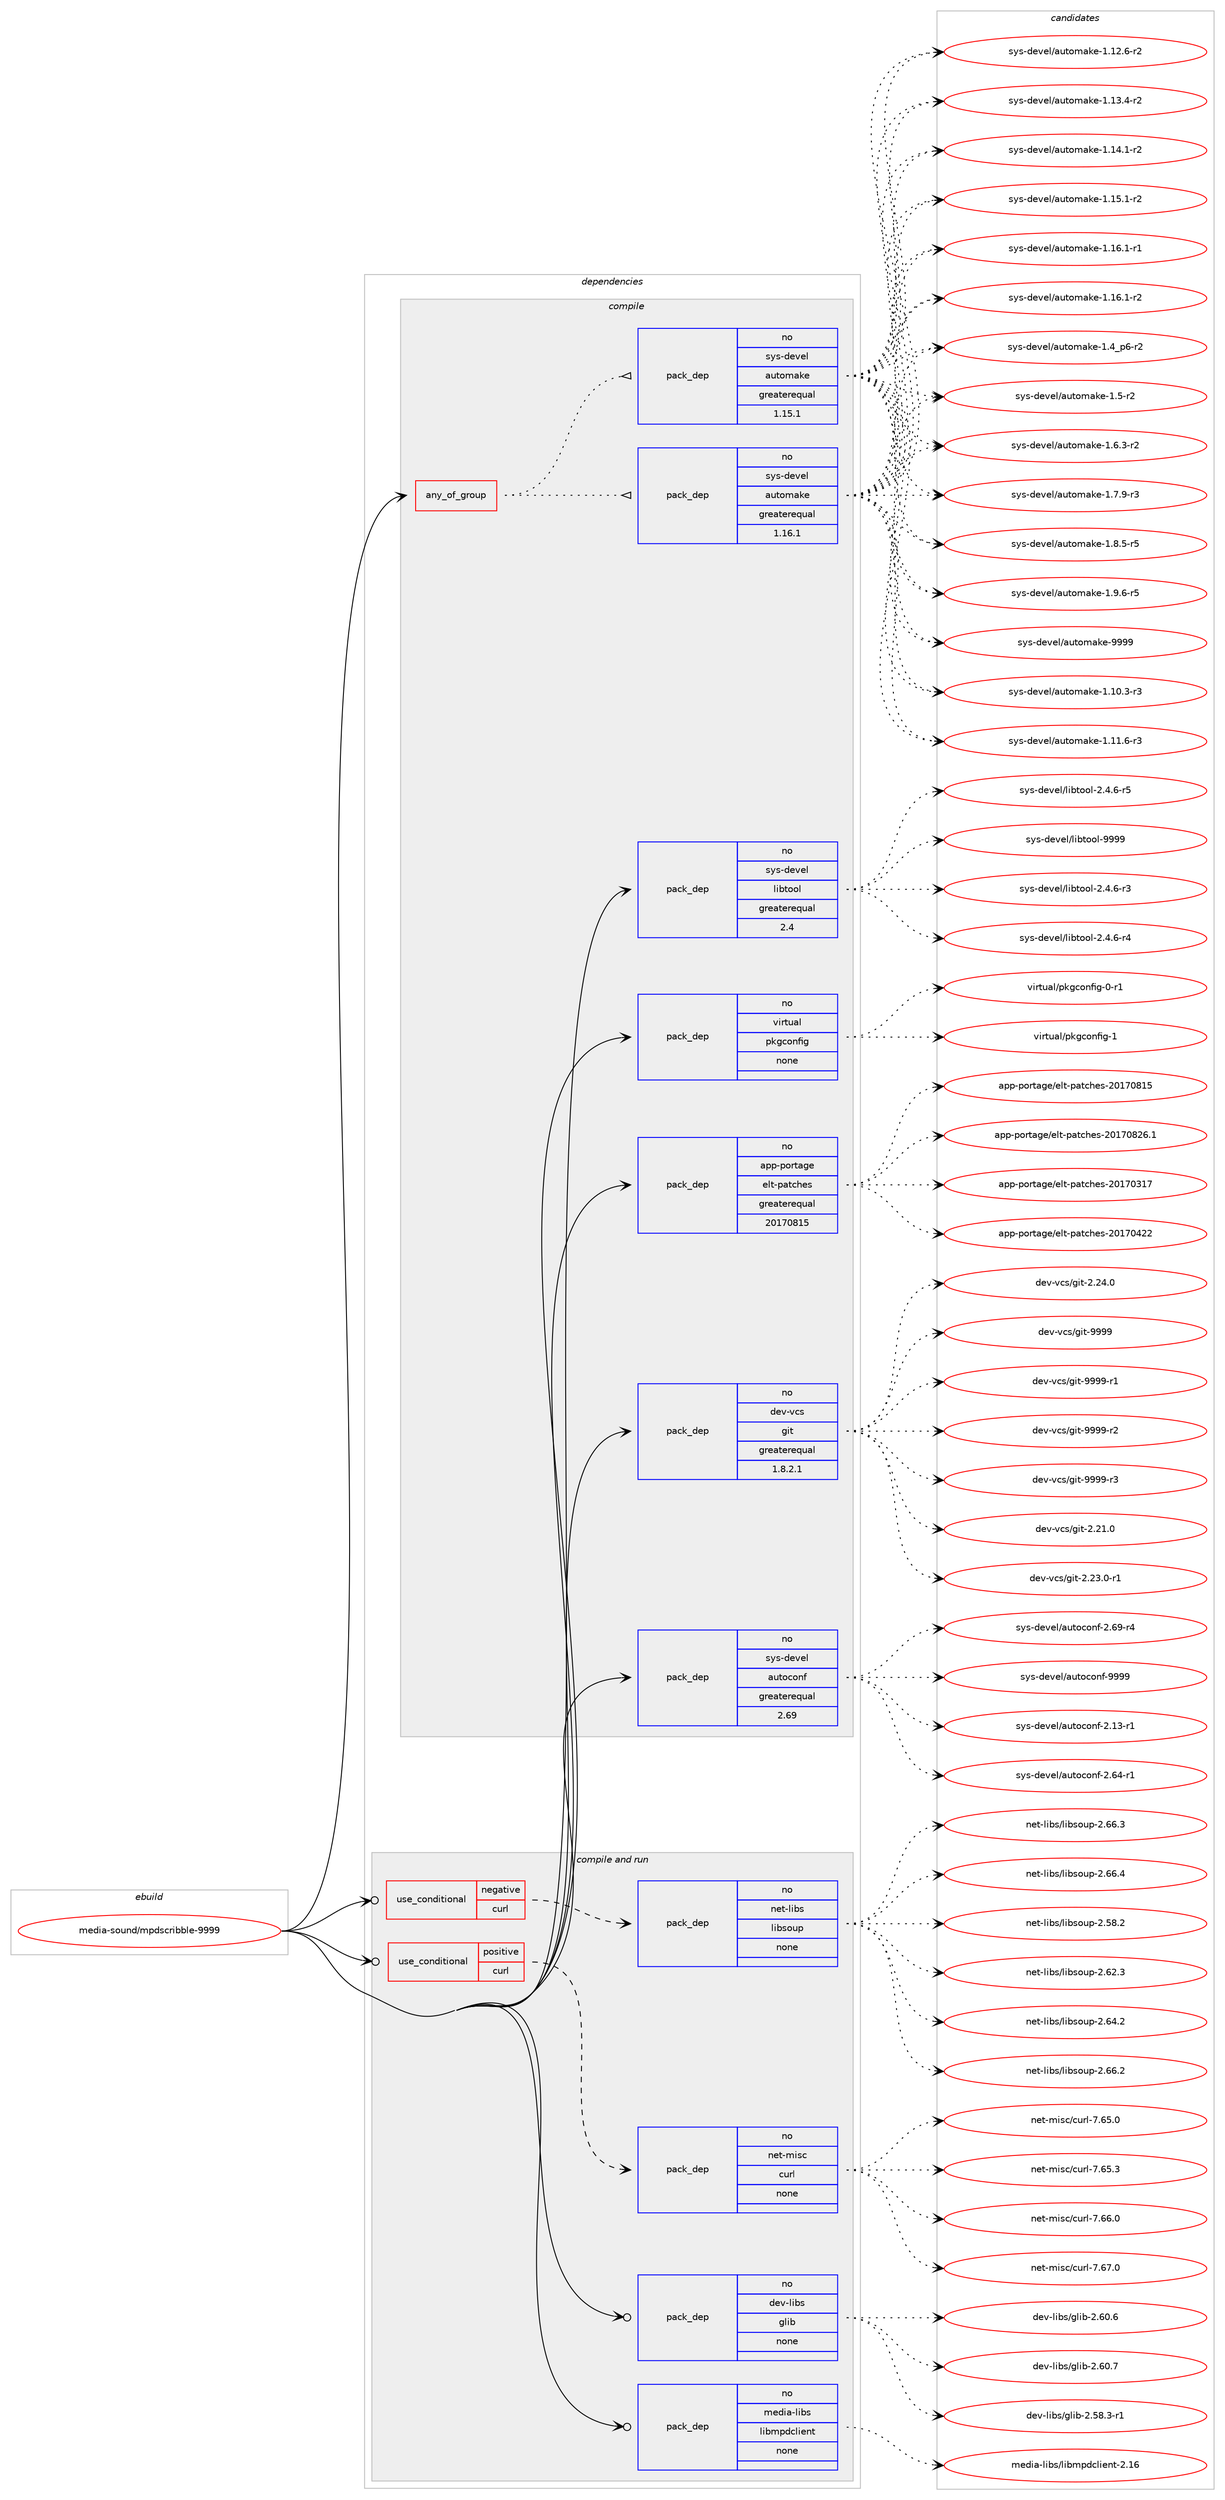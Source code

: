 digraph prolog {

# *************
# Graph options
# *************

newrank=true;
concentrate=true;
compound=true;
graph [rankdir=LR,fontname=Helvetica,fontsize=10,ranksep=1.5];#, ranksep=2.5, nodesep=0.2];
edge  [arrowhead=vee];
node  [fontname=Helvetica,fontsize=10];

# **********
# The ebuild
# **********

subgraph cluster_leftcol {
color=gray;
rank=same;
label=<<i>ebuild</i>>;
id [label="media-sound/mpdscribble-9999", color=red, width=4, href="../media-sound/mpdscribble-9999.svg"];
}

# ****************
# The dependencies
# ****************

subgraph cluster_midcol {
color=gray;
label=<<i>dependencies</i>>;
subgraph cluster_compile {
fillcolor="#eeeeee";
style=filled;
label=<<i>compile</i>>;
subgraph any13546 {
dependency801117 [label=<<TABLE BORDER="0" CELLBORDER="1" CELLSPACING="0" CELLPADDING="4"><TR><TD CELLPADDING="10">any_of_group</TD></TR></TABLE>>, shape=none, color=red];subgraph pack592574 {
dependency801118 [label=<<TABLE BORDER="0" CELLBORDER="1" CELLSPACING="0" CELLPADDING="4" WIDTH="220"><TR><TD ROWSPAN="6" CELLPADDING="30">pack_dep</TD></TR><TR><TD WIDTH="110">no</TD></TR><TR><TD>sys-devel</TD></TR><TR><TD>automake</TD></TR><TR><TD>greaterequal</TD></TR><TR><TD>1.16.1</TD></TR></TABLE>>, shape=none, color=blue];
}
dependency801117:e -> dependency801118:w [weight=20,style="dotted",arrowhead="oinv"];
subgraph pack592575 {
dependency801119 [label=<<TABLE BORDER="0" CELLBORDER="1" CELLSPACING="0" CELLPADDING="4" WIDTH="220"><TR><TD ROWSPAN="6" CELLPADDING="30">pack_dep</TD></TR><TR><TD WIDTH="110">no</TD></TR><TR><TD>sys-devel</TD></TR><TR><TD>automake</TD></TR><TR><TD>greaterequal</TD></TR><TR><TD>1.15.1</TD></TR></TABLE>>, shape=none, color=blue];
}
dependency801117:e -> dependency801119:w [weight=20,style="dotted",arrowhead="oinv"];
}
id:e -> dependency801117:w [weight=20,style="solid",arrowhead="vee"];
subgraph pack592576 {
dependency801120 [label=<<TABLE BORDER="0" CELLBORDER="1" CELLSPACING="0" CELLPADDING="4" WIDTH="220"><TR><TD ROWSPAN="6" CELLPADDING="30">pack_dep</TD></TR><TR><TD WIDTH="110">no</TD></TR><TR><TD>app-portage</TD></TR><TR><TD>elt-patches</TD></TR><TR><TD>greaterequal</TD></TR><TR><TD>20170815</TD></TR></TABLE>>, shape=none, color=blue];
}
id:e -> dependency801120:w [weight=20,style="solid",arrowhead="vee"];
subgraph pack592577 {
dependency801121 [label=<<TABLE BORDER="0" CELLBORDER="1" CELLSPACING="0" CELLPADDING="4" WIDTH="220"><TR><TD ROWSPAN="6" CELLPADDING="30">pack_dep</TD></TR><TR><TD WIDTH="110">no</TD></TR><TR><TD>dev-vcs</TD></TR><TR><TD>git</TD></TR><TR><TD>greaterequal</TD></TR><TR><TD>1.8.2.1</TD></TR></TABLE>>, shape=none, color=blue];
}
id:e -> dependency801121:w [weight=20,style="solid",arrowhead="vee"];
subgraph pack592578 {
dependency801122 [label=<<TABLE BORDER="0" CELLBORDER="1" CELLSPACING="0" CELLPADDING="4" WIDTH="220"><TR><TD ROWSPAN="6" CELLPADDING="30">pack_dep</TD></TR><TR><TD WIDTH="110">no</TD></TR><TR><TD>sys-devel</TD></TR><TR><TD>autoconf</TD></TR><TR><TD>greaterequal</TD></TR><TR><TD>2.69</TD></TR></TABLE>>, shape=none, color=blue];
}
id:e -> dependency801122:w [weight=20,style="solid",arrowhead="vee"];
subgraph pack592579 {
dependency801123 [label=<<TABLE BORDER="0" CELLBORDER="1" CELLSPACING="0" CELLPADDING="4" WIDTH="220"><TR><TD ROWSPAN="6" CELLPADDING="30">pack_dep</TD></TR><TR><TD WIDTH="110">no</TD></TR><TR><TD>sys-devel</TD></TR><TR><TD>libtool</TD></TR><TR><TD>greaterequal</TD></TR><TR><TD>2.4</TD></TR></TABLE>>, shape=none, color=blue];
}
id:e -> dependency801123:w [weight=20,style="solid",arrowhead="vee"];
subgraph pack592580 {
dependency801124 [label=<<TABLE BORDER="0" CELLBORDER="1" CELLSPACING="0" CELLPADDING="4" WIDTH="220"><TR><TD ROWSPAN="6" CELLPADDING="30">pack_dep</TD></TR><TR><TD WIDTH="110">no</TD></TR><TR><TD>virtual</TD></TR><TR><TD>pkgconfig</TD></TR><TR><TD>none</TD></TR><TR><TD></TD></TR></TABLE>>, shape=none, color=blue];
}
id:e -> dependency801124:w [weight=20,style="solid",arrowhead="vee"];
}
subgraph cluster_compileandrun {
fillcolor="#eeeeee";
style=filled;
label=<<i>compile and run</i>>;
subgraph cond194549 {
dependency801125 [label=<<TABLE BORDER="0" CELLBORDER="1" CELLSPACING="0" CELLPADDING="4"><TR><TD ROWSPAN="3" CELLPADDING="10">use_conditional</TD></TR><TR><TD>negative</TD></TR><TR><TD>curl</TD></TR></TABLE>>, shape=none, color=red];
subgraph pack592581 {
dependency801126 [label=<<TABLE BORDER="0" CELLBORDER="1" CELLSPACING="0" CELLPADDING="4" WIDTH="220"><TR><TD ROWSPAN="6" CELLPADDING="30">pack_dep</TD></TR><TR><TD WIDTH="110">no</TD></TR><TR><TD>net-libs</TD></TR><TR><TD>libsoup</TD></TR><TR><TD>none</TD></TR><TR><TD></TD></TR></TABLE>>, shape=none, color=blue];
}
dependency801125:e -> dependency801126:w [weight=20,style="dashed",arrowhead="vee"];
}
id:e -> dependency801125:w [weight=20,style="solid",arrowhead="odotvee"];
subgraph cond194550 {
dependency801127 [label=<<TABLE BORDER="0" CELLBORDER="1" CELLSPACING="0" CELLPADDING="4"><TR><TD ROWSPAN="3" CELLPADDING="10">use_conditional</TD></TR><TR><TD>positive</TD></TR><TR><TD>curl</TD></TR></TABLE>>, shape=none, color=red];
subgraph pack592582 {
dependency801128 [label=<<TABLE BORDER="0" CELLBORDER="1" CELLSPACING="0" CELLPADDING="4" WIDTH="220"><TR><TD ROWSPAN="6" CELLPADDING="30">pack_dep</TD></TR><TR><TD WIDTH="110">no</TD></TR><TR><TD>net-misc</TD></TR><TR><TD>curl</TD></TR><TR><TD>none</TD></TR><TR><TD></TD></TR></TABLE>>, shape=none, color=blue];
}
dependency801127:e -> dependency801128:w [weight=20,style="dashed",arrowhead="vee"];
}
id:e -> dependency801127:w [weight=20,style="solid",arrowhead="odotvee"];
subgraph pack592583 {
dependency801129 [label=<<TABLE BORDER="0" CELLBORDER="1" CELLSPACING="0" CELLPADDING="4" WIDTH="220"><TR><TD ROWSPAN="6" CELLPADDING="30">pack_dep</TD></TR><TR><TD WIDTH="110">no</TD></TR><TR><TD>dev-libs</TD></TR><TR><TD>glib</TD></TR><TR><TD>none</TD></TR><TR><TD></TD></TR></TABLE>>, shape=none, color=blue];
}
id:e -> dependency801129:w [weight=20,style="solid",arrowhead="odotvee"];
subgraph pack592584 {
dependency801130 [label=<<TABLE BORDER="0" CELLBORDER="1" CELLSPACING="0" CELLPADDING="4" WIDTH="220"><TR><TD ROWSPAN="6" CELLPADDING="30">pack_dep</TD></TR><TR><TD WIDTH="110">no</TD></TR><TR><TD>media-libs</TD></TR><TR><TD>libmpdclient</TD></TR><TR><TD>none</TD></TR><TR><TD></TD></TR></TABLE>>, shape=none, color=blue];
}
id:e -> dependency801130:w [weight=20,style="solid",arrowhead="odotvee"];
}
subgraph cluster_run {
fillcolor="#eeeeee";
style=filled;
label=<<i>run</i>>;
}
}

# **************
# The candidates
# **************

subgraph cluster_choices {
rank=same;
color=gray;
label=<<i>candidates</i>>;

subgraph choice592574 {
color=black;
nodesep=1;
choice11512111545100101118101108479711711611110997107101454946494846514511451 [label="sys-devel/automake-1.10.3-r3", color=red, width=4,href="../sys-devel/automake-1.10.3-r3.svg"];
choice11512111545100101118101108479711711611110997107101454946494946544511451 [label="sys-devel/automake-1.11.6-r3", color=red, width=4,href="../sys-devel/automake-1.11.6-r3.svg"];
choice11512111545100101118101108479711711611110997107101454946495046544511450 [label="sys-devel/automake-1.12.6-r2", color=red, width=4,href="../sys-devel/automake-1.12.6-r2.svg"];
choice11512111545100101118101108479711711611110997107101454946495146524511450 [label="sys-devel/automake-1.13.4-r2", color=red, width=4,href="../sys-devel/automake-1.13.4-r2.svg"];
choice11512111545100101118101108479711711611110997107101454946495246494511450 [label="sys-devel/automake-1.14.1-r2", color=red, width=4,href="../sys-devel/automake-1.14.1-r2.svg"];
choice11512111545100101118101108479711711611110997107101454946495346494511450 [label="sys-devel/automake-1.15.1-r2", color=red, width=4,href="../sys-devel/automake-1.15.1-r2.svg"];
choice11512111545100101118101108479711711611110997107101454946495446494511449 [label="sys-devel/automake-1.16.1-r1", color=red, width=4,href="../sys-devel/automake-1.16.1-r1.svg"];
choice11512111545100101118101108479711711611110997107101454946495446494511450 [label="sys-devel/automake-1.16.1-r2", color=red, width=4,href="../sys-devel/automake-1.16.1-r2.svg"];
choice115121115451001011181011084797117116111109971071014549465295112544511450 [label="sys-devel/automake-1.4_p6-r2", color=red, width=4,href="../sys-devel/automake-1.4_p6-r2.svg"];
choice11512111545100101118101108479711711611110997107101454946534511450 [label="sys-devel/automake-1.5-r2", color=red, width=4,href="../sys-devel/automake-1.5-r2.svg"];
choice115121115451001011181011084797117116111109971071014549465446514511450 [label="sys-devel/automake-1.6.3-r2", color=red, width=4,href="../sys-devel/automake-1.6.3-r2.svg"];
choice115121115451001011181011084797117116111109971071014549465546574511451 [label="sys-devel/automake-1.7.9-r3", color=red, width=4,href="../sys-devel/automake-1.7.9-r3.svg"];
choice115121115451001011181011084797117116111109971071014549465646534511453 [label="sys-devel/automake-1.8.5-r5", color=red, width=4,href="../sys-devel/automake-1.8.5-r5.svg"];
choice115121115451001011181011084797117116111109971071014549465746544511453 [label="sys-devel/automake-1.9.6-r5", color=red, width=4,href="../sys-devel/automake-1.9.6-r5.svg"];
choice115121115451001011181011084797117116111109971071014557575757 [label="sys-devel/automake-9999", color=red, width=4,href="../sys-devel/automake-9999.svg"];
dependency801118:e -> choice11512111545100101118101108479711711611110997107101454946494846514511451:w [style=dotted,weight="100"];
dependency801118:e -> choice11512111545100101118101108479711711611110997107101454946494946544511451:w [style=dotted,weight="100"];
dependency801118:e -> choice11512111545100101118101108479711711611110997107101454946495046544511450:w [style=dotted,weight="100"];
dependency801118:e -> choice11512111545100101118101108479711711611110997107101454946495146524511450:w [style=dotted,weight="100"];
dependency801118:e -> choice11512111545100101118101108479711711611110997107101454946495246494511450:w [style=dotted,weight="100"];
dependency801118:e -> choice11512111545100101118101108479711711611110997107101454946495346494511450:w [style=dotted,weight="100"];
dependency801118:e -> choice11512111545100101118101108479711711611110997107101454946495446494511449:w [style=dotted,weight="100"];
dependency801118:e -> choice11512111545100101118101108479711711611110997107101454946495446494511450:w [style=dotted,weight="100"];
dependency801118:e -> choice115121115451001011181011084797117116111109971071014549465295112544511450:w [style=dotted,weight="100"];
dependency801118:e -> choice11512111545100101118101108479711711611110997107101454946534511450:w [style=dotted,weight="100"];
dependency801118:e -> choice115121115451001011181011084797117116111109971071014549465446514511450:w [style=dotted,weight="100"];
dependency801118:e -> choice115121115451001011181011084797117116111109971071014549465546574511451:w [style=dotted,weight="100"];
dependency801118:e -> choice115121115451001011181011084797117116111109971071014549465646534511453:w [style=dotted,weight="100"];
dependency801118:e -> choice115121115451001011181011084797117116111109971071014549465746544511453:w [style=dotted,weight="100"];
dependency801118:e -> choice115121115451001011181011084797117116111109971071014557575757:w [style=dotted,weight="100"];
}
subgraph choice592575 {
color=black;
nodesep=1;
choice11512111545100101118101108479711711611110997107101454946494846514511451 [label="sys-devel/automake-1.10.3-r3", color=red, width=4,href="../sys-devel/automake-1.10.3-r3.svg"];
choice11512111545100101118101108479711711611110997107101454946494946544511451 [label="sys-devel/automake-1.11.6-r3", color=red, width=4,href="../sys-devel/automake-1.11.6-r3.svg"];
choice11512111545100101118101108479711711611110997107101454946495046544511450 [label="sys-devel/automake-1.12.6-r2", color=red, width=4,href="../sys-devel/automake-1.12.6-r2.svg"];
choice11512111545100101118101108479711711611110997107101454946495146524511450 [label="sys-devel/automake-1.13.4-r2", color=red, width=4,href="../sys-devel/automake-1.13.4-r2.svg"];
choice11512111545100101118101108479711711611110997107101454946495246494511450 [label="sys-devel/automake-1.14.1-r2", color=red, width=4,href="../sys-devel/automake-1.14.1-r2.svg"];
choice11512111545100101118101108479711711611110997107101454946495346494511450 [label="sys-devel/automake-1.15.1-r2", color=red, width=4,href="../sys-devel/automake-1.15.1-r2.svg"];
choice11512111545100101118101108479711711611110997107101454946495446494511449 [label="sys-devel/automake-1.16.1-r1", color=red, width=4,href="../sys-devel/automake-1.16.1-r1.svg"];
choice11512111545100101118101108479711711611110997107101454946495446494511450 [label="sys-devel/automake-1.16.1-r2", color=red, width=4,href="../sys-devel/automake-1.16.1-r2.svg"];
choice115121115451001011181011084797117116111109971071014549465295112544511450 [label="sys-devel/automake-1.4_p6-r2", color=red, width=4,href="../sys-devel/automake-1.4_p6-r2.svg"];
choice11512111545100101118101108479711711611110997107101454946534511450 [label="sys-devel/automake-1.5-r2", color=red, width=4,href="../sys-devel/automake-1.5-r2.svg"];
choice115121115451001011181011084797117116111109971071014549465446514511450 [label="sys-devel/automake-1.6.3-r2", color=red, width=4,href="../sys-devel/automake-1.6.3-r2.svg"];
choice115121115451001011181011084797117116111109971071014549465546574511451 [label="sys-devel/automake-1.7.9-r3", color=red, width=4,href="../sys-devel/automake-1.7.9-r3.svg"];
choice115121115451001011181011084797117116111109971071014549465646534511453 [label="sys-devel/automake-1.8.5-r5", color=red, width=4,href="../sys-devel/automake-1.8.5-r5.svg"];
choice115121115451001011181011084797117116111109971071014549465746544511453 [label="sys-devel/automake-1.9.6-r5", color=red, width=4,href="../sys-devel/automake-1.9.6-r5.svg"];
choice115121115451001011181011084797117116111109971071014557575757 [label="sys-devel/automake-9999", color=red, width=4,href="../sys-devel/automake-9999.svg"];
dependency801119:e -> choice11512111545100101118101108479711711611110997107101454946494846514511451:w [style=dotted,weight="100"];
dependency801119:e -> choice11512111545100101118101108479711711611110997107101454946494946544511451:w [style=dotted,weight="100"];
dependency801119:e -> choice11512111545100101118101108479711711611110997107101454946495046544511450:w [style=dotted,weight="100"];
dependency801119:e -> choice11512111545100101118101108479711711611110997107101454946495146524511450:w [style=dotted,weight="100"];
dependency801119:e -> choice11512111545100101118101108479711711611110997107101454946495246494511450:w [style=dotted,weight="100"];
dependency801119:e -> choice11512111545100101118101108479711711611110997107101454946495346494511450:w [style=dotted,weight="100"];
dependency801119:e -> choice11512111545100101118101108479711711611110997107101454946495446494511449:w [style=dotted,weight="100"];
dependency801119:e -> choice11512111545100101118101108479711711611110997107101454946495446494511450:w [style=dotted,weight="100"];
dependency801119:e -> choice115121115451001011181011084797117116111109971071014549465295112544511450:w [style=dotted,weight="100"];
dependency801119:e -> choice11512111545100101118101108479711711611110997107101454946534511450:w [style=dotted,weight="100"];
dependency801119:e -> choice115121115451001011181011084797117116111109971071014549465446514511450:w [style=dotted,weight="100"];
dependency801119:e -> choice115121115451001011181011084797117116111109971071014549465546574511451:w [style=dotted,weight="100"];
dependency801119:e -> choice115121115451001011181011084797117116111109971071014549465646534511453:w [style=dotted,weight="100"];
dependency801119:e -> choice115121115451001011181011084797117116111109971071014549465746544511453:w [style=dotted,weight="100"];
dependency801119:e -> choice115121115451001011181011084797117116111109971071014557575757:w [style=dotted,weight="100"];
}
subgraph choice592576 {
color=black;
nodesep=1;
choice97112112451121111141169710310147101108116451129711699104101115455048495548514955 [label="app-portage/elt-patches-20170317", color=red, width=4,href="../app-portage/elt-patches-20170317.svg"];
choice97112112451121111141169710310147101108116451129711699104101115455048495548525050 [label="app-portage/elt-patches-20170422", color=red, width=4,href="../app-portage/elt-patches-20170422.svg"];
choice97112112451121111141169710310147101108116451129711699104101115455048495548564953 [label="app-portage/elt-patches-20170815", color=red, width=4,href="../app-portage/elt-patches-20170815.svg"];
choice971121124511211111411697103101471011081164511297116991041011154550484955485650544649 [label="app-portage/elt-patches-20170826.1", color=red, width=4,href="../app-portage/elt-patches-20170826.1.svg"];
dependency801120:e -> choice97112112451121111141169710310147101108116451129711699104101115455048495548514955:w [style=dotted,weight="100"];
dependency801120:e -> choice97112112451121111141169710310147101108116451129711699104101115455048495548525050:w [style=dotted,weight="100"];
dependency801120:e -> choice97112112451121111141169710310147101108116451129711699104101115455048495548564953:w [style=dotted,weight="100"];
dependency801120:e -> choice971121124511211111411697103101471011081164511297116991041011154550484955485650544649:w [style=dotted,weight="100"];
}
subgraph choice592577 {
color=black;
nodesep=1;
choice10010111845118991154710310511645504650494648 [label="dev-vcs/git-2.21.0", color=red, width=4,href="../dev-vcs/git-2.21.0.svg"];
choice100101118451189911547103105116455046505146484511449 [label="dev-vcs/git-2.23.0-r1", color=red, width=4,href="../dev-vcs/git-2.23.0-r1.svg"];
choice10010111845118991154710310511645504650524648 [label="dev-vcs/git-2.24.0", color=red, width=4,href="../dev-vcs/git-2.24.0.svg"];
choice1001011184511899115471031051164557575757 [label="dev-vcs/git-9999", color=red, width=4,href="../dev-vcs/git-9999.svg"];
choice10010111845118991154710310511645575757574511449 [label="dev-vcs/git-9999-r1", color=red, width=4,href="../dev-vcs/git-9999-r1.svg"];
choice10010111845118991154710310511645575757574511450 [label="dev-vcs/git-9999-r2", color=red, width=4,href="../dev-vcs/git-9999-r2.svg"];
choice10010111845118991154710310511645575757574511451 [label="dev-vcs/git-9999-r3", color=red, width=4,href="../dev-vcs/git-9999-r3.svg"];
dependency801121:e -> choice10010111845118991154710310511645504650494648:w [style=dotted,weight="100"];
dependency801121:e -> choice100101118451189911547103105116455046505146484511449:w [style=dotted,weight="100"];
dependency801121:e -> choice10010111845118991154710310511645504650524648:w [style=dotted,weight="100"];
dependency801121:e -> choice1001011184511899115471031051164557575757:w [style=dotted,weight="100"];
dependency801121:e -> choice10010111845118991154710310511645575757574511449:w [style=dotted,weight="100"];
dependency801121:e -> choice10010111845118991154710310511645575757574511450:w [style=dotted,weight="100"];
dependency801121:e -> choice10010111845118991154710310511645575757574511451:w [style=dotted,weight="100"];
}
subgraph choice592578 {
color=black;
nodesep=1;
choice1151211154510010111810110847971171161119911111010245504649514511449 [label="sys-devel/autoconf-2.13-r1", color=red, width=4,href="../sys-devel/autoconf-2.13-r1.svg"];
choice1151211154510010111810110847971171161119911111010245504654524511449 [label="sys-devel/autoconf-2.64-r1", color=red, width=4,href="../sys-devel/autoconf-2.64-r1.svg"];
choice1151211154510010111810110847971171161119911111010245504654574511452 [label="sys-devel/autoconf-2.69-r4", color=red, width=4,href="../sys-devel/autoconf-2.69-r4.svg"];
choice115121115451001011181011084797117116111991111101024557575757 [label="sys-devel/autoconf-9999", color=red, width=4,href="../sys-devel/autoconf-9999.svg"];
dependency801122:e -> choice1151211154510010111810110847971171161119911111010245504649514511449:w [style=dotted,weight="100"];
dependency801122:e -> choice1151211154510010111810110847971171161119911111010245504654524511449:w [style=dotted,weight="100"];
dependency801122:e -> choice1151211154510010111810110847971171161119911111010245504654574511452:w [style=dotted,weight="100"];
dependency801122:e -> choice115121115451001011181011084797117116111991111101024557575757:w [style=dotted,weight="100"];
}
subgraph choice592579 {
color=black;
nodesep=1;
choice1151211154510010111810110847108105981161111111084550465246544511451 [label="sys-devel/libtool-2.4.6-r3", color=red, width=4,href="../sys-devel/libtool-2.4.6-r3.svg"];
choice1151211154510010111810110847108105981161111111084550465246544511452 [label="sys-devel/libtool-2.4.6-r4", color=red, width=4,href="../sys-devel/libtool-2.4.6-r4.svg"];
choice1151211154510010111810110847108105981161111111084550465246544511453 [label="sys-devel/libtool-2.4.6-r5", color=red, width=4,href="../sys-devel/libtool-2.4.6-r5.svg"];
choice1151211154510010111810110847108105981161111111084557575757 [label="sys-devel/libtool-9999", color=red, width=4,href="../sys-devel/libtool-9999.svg"];
dependency801123:e -> choice1151211154510010111810110847108105981161111111084550465246544511451:w [style=dotted,weight="100"];
dependency801123:e -> choice1151211154510010111810110847108105981161111111084550465246544511452:w [style=dotted,weight="100"];
dependency801123:e -> choice1151211154510010111810110847108105981161111111084550465246544511453:w [style=dotted,weight="100"];
dependency801123:e -> choice1151211154510010111810110847108105981161111111084557575757:w [style=dotted,weight="100"];
}
subgraph choice592580 {
color=black;
nodesep=1;
choice11810511411611797108471121071039911111010210510345484511449 [label="virtual/pkgconfig-0-r1", color=red, width=4,href="../virtual/pkgconfig-0-r1.svg"];
choice1181051141161179710847112107103991111101021051034549 [label="virtual/pkgconfig-1", color=red, width=4,href="../virtual/pkgconfig-1.svg"];
dependency801124:e -> choice11810511411611797108471121071039911111010210510345484511449:w [style=dotted,weight="100"];
dependency801124:e -> choice1181051141161179710847112107103991111101021051034549:w [style=dotted,weight="100"];
}
subgraph choice592581 {
color=black;
nodesep=1;
choice1101011164510810598115471081059811511111711245504653564650 [label="net-libs/libsoup-2.58.2", color=red, width=4,href="../net-libs/libsoup-2.58.2.svg"];
choice1101011164510810598115471081059811511111711245504654504651 [label="net-libs/libsoup-2.62.3", color=red, width=4,href="../net-libs/libsoup-2.62.3.svg"];
choice1101011164510810598115471081059811511111711245504654524650 [label="net-libs/libsoup-2.64.2", color=red, width=4,href="../net-libs/libsoup-2.64.2.svg"];
choice1101011164510810598115471081059811511111711245504654544650 [label="net-libs/libsoup-2.66.2", color=red, width=4,href="../net-libs/libsoup-2.66.2.svg"];
choice1101011164510810598115471081059811511111711245504654544651 [label="net-libs/libsoup-2.66.3", color=red, width=4,href="../net-libs/libsoup-2.66.3.svg"];
choice1101011164510810598115471081059811511111711245504654544652 [label="net-libs/libsoup-2.66.4", color=red, width=4,href="../net-libs/libsoup-2.66.4.svg"];
dependency801126:e -> choice1101011164510810598115471081059811511111711245504653564650:w [style=dotted,weight="100"];
dependency801126:e -> choice1101011164510810598115471081059811511111711245504654504651:w [style=dotted,weight="100"];
dependency801126:e -> choice1101011164510810598115471081059811511111711245504654524650:w [style=dotted,weight="100"];
dependency801126:e -> choice1101011164510810598115471081059811511111711245504654544650:w [style=dotted,weight="100"];
dependency801126:e -> choice1101011164510810598115471081059811511111711245504654544651:w [style=dotted,weight="100"];
dependency801126:e -> choice1101011164510810598115471081059811511111711245504654544652:w [style=dotted,weight="100"];
}
subgraph choice592582 {
color=black;
nodesep=1;
choice1101011164510910511599479911711410845554654534648 [label="net-misc/curl-7.65.0", color=red, width=4,href="../net-misc/curl-7.65.0.svg"];
choice1101011164510910511599479911711410845554654534651 [label="net-misc/curl-7.65.3", color=red, width=4,href="../net-misc/curl-7.65.3.svg"];
choice1101011164510910511599479911711410845554654544648 [label="net-misc/curl-7.66.0", color=red, width=4,href="../net-misc/curl-7.66.0.svg"];
choice1101011164510910511599479911711410845554654554648 [label="net-misc/curl-7.67.0", color=red, width=4,href="../net-misc/curl-7.67.0.svg"];
dependency801128:e -> choice1101011164510910511599479911711410845554654534648:w [style=dotted,weight="100"];
dependency801128:e -> choice1101011164510910511599479911711410845554654534651:w [style=dotted,weight="100"];
dependency801128:e -> choice1101011164510910511599479911711410845554654544648:w [style=dotted,weight="100"];
dependency801128:e -> choice1101011164510910511599479911711410845554654554648:w [style=dotted,weight="100"];
}
subgraph choice592583 {
color=black;
nodesep=1;
choice10010111845108105981154710310810598455046535646514511449 [label="dev-libs/glib-2.58.3-r1", color=red, width=4,href="../dev-libs/glib-2.58.3-r1.svg"];
choice1001011184510810598115471031081059845504654484654 [label="dev-libs/glib-2.60.6", color=red, width=4,href="../dev-libs/glib-2.60.6.svg"];
choice1001011184510810598115471031081059845504654484655 [label="dev-libs/glib-2.60.7", color=red, width=4,href="../dev-libs/glib-2.60.7.svg"];
dependency801129:e -> choice10010111845108105981154710310810598455046535646514511449:w [style=dotted,weight="100"];
dependency801129:e -> choice1001011184510810598115471031081059845504654484654:w [style=dotted,weight="100"];
dependency801129:e -> choice1001011184510810598115471031081059845504654484655:w [style=dotted,weight="100"];
}
subgraph choice592584 {
color=black;
nodesep=1;
choice1091011001059745108105981154710810598109112100991081051011101164550464954 [label="media-libs/libmpdclient-2.16", color=red, width=4,href="../media-libs/libmpdclient-2.16.svg"];
dependency801130:e -> choice1091011001059745108105981154710810598109112100991081051011101164550464954:w [style=dotted,weight="100"];
}
}

}
